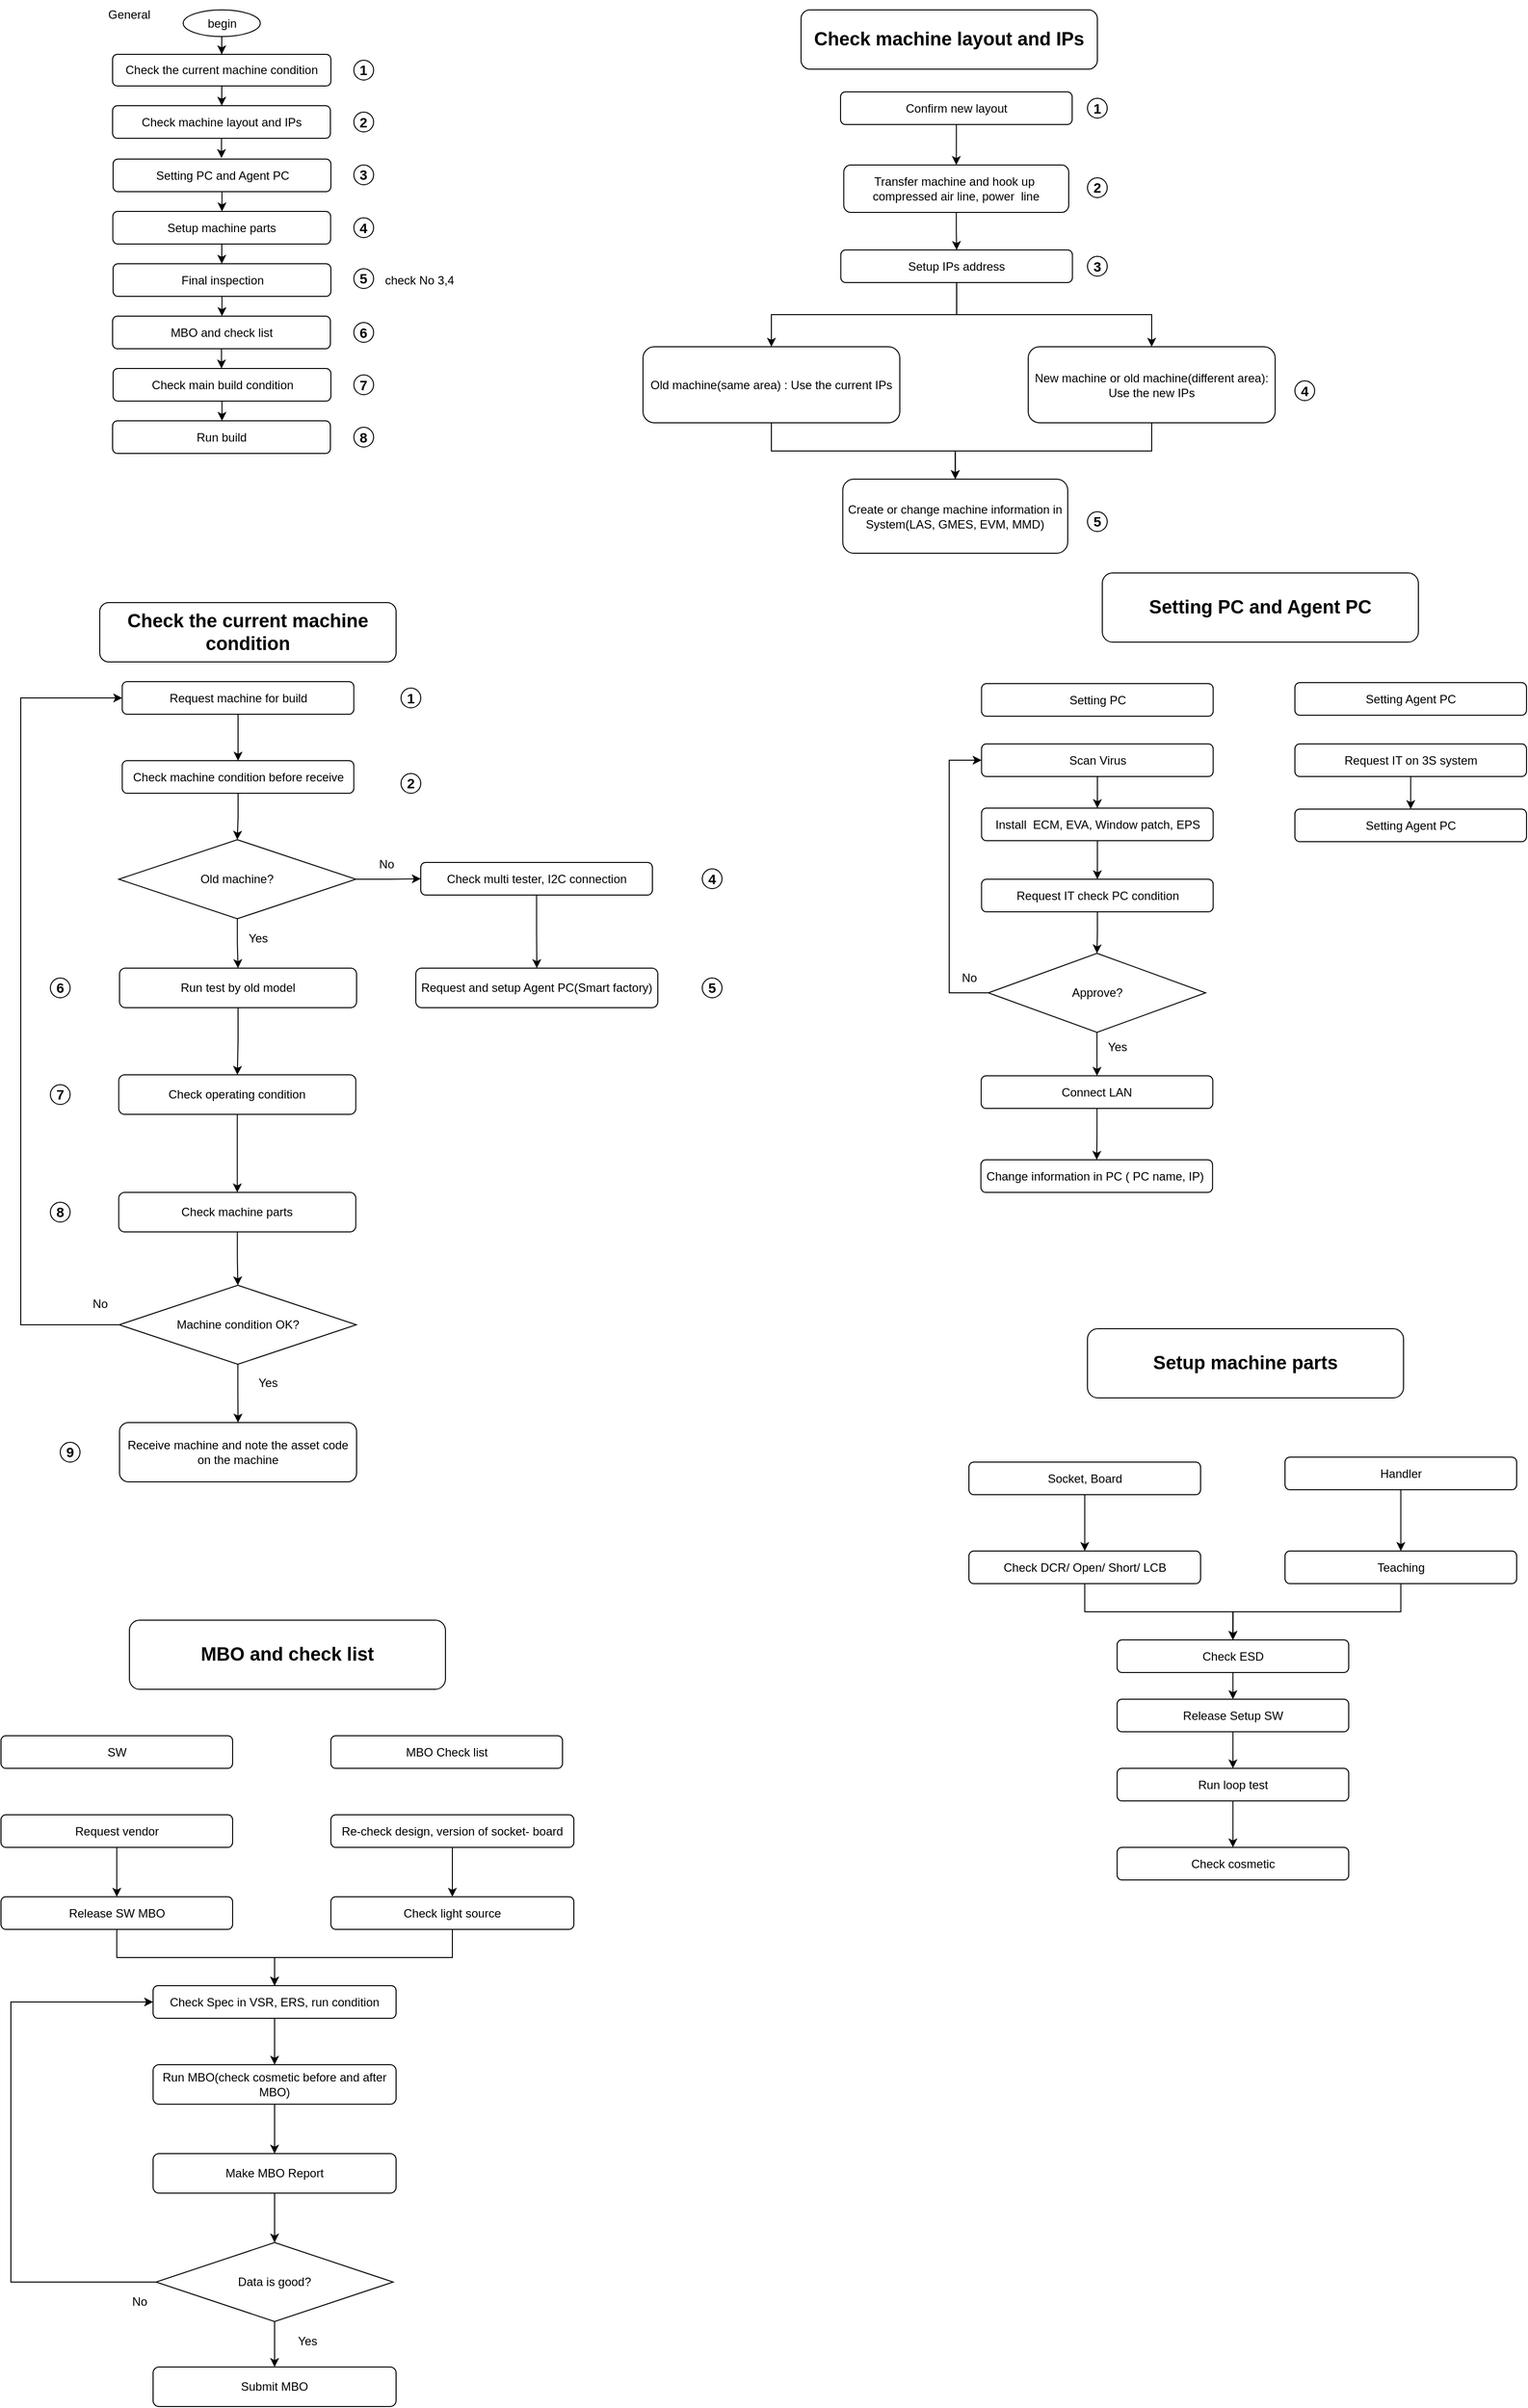 <mxfile version="20.3.2" type="github">
  <diagram id="tkx3C987YAY7q8ADnb0E" name="Page-1">
    <mxGraphModel dx="1184" dy="1762" grid="1" gridSize="10" guides="1" tooltips="1" connect="1" arrows="1" fold="1" page="1" pageScale="1" pageWidth="850" pageHeight="1100" math="0" shadow="0">
      <root>
        <mxCell id="0" />
        <mxCell id="1" parent="0" />
        <mxCell id="Ij5x_xL0lT77cKpvu-Io-1" value="" style="edgeStyle=orthogonalEdgeStyle;rounded=0;orthogonalLoop=1;jettySize=auto;html=1;" parent="1" source="Ij5x_xL0lT77cKpvu-Io-2" target="Ij5x_xL0lT77cKpvu-Io-4" edge="1">
          <mxGeometry relative="1" as="geometry" />
        </mxCell>
        <mxCell id="Ij5x_xL0lT77cKpvu-Io-2" value="begin" style="ellipse;whiteSpace=wrap;html=1;" parent="1" vertex="1">
          <mxGeometry x="184.5" width="78" height="27" as="geometry" />
        </mxCell>
        <mxCell id="Ij5x_xL0lT77cKpvu-Io-3" value="" style="edgeStyle=orthogonalEdgeStyle;rounded=0;orthogonalLoop=1;jettySize=auto;html=1;" parent="1" source="Ij5x_xL0lT77cKpvu-Io-4" target="Ij5x_xL0lT77cKpvu-Io-6" edge="1">
          <mxGeometry relative="1" as="geometry" />
        </mxCell>
        <mxCell id="Ij5x_xL0lT77cKpvu-Io-4" value="Check the current machine condition" style="rounded=1;whiteSpace=wrap;html=1;" parent="1" vertex="1">
          <mxGeometry x="113" y="45" width="221" height="32" as="geometry" />
        </mxCell>
        <mxCell id="Ij5x_xL0lT77cKpvu-Io-5" value="" style="edgeStyle=orthogonalEdgeStyle;rounded=0;orthogonalLoop=1;jettySize=auto;html=1;" parent="1" source="Ij5x_xL0lT77cKpvu-Io-6" edge="1">
          <mxGeometry relative="1" as="geometry">
            <mxPoint x="223.6" y="150" as="targetPoint" />
          </mxGeometry>
        </mxCell>
        <mxCell id="Ij5x_xL0lT77cKpvu-Io-6" value="Check machine layout and IPs" style="rounded=1;whiteSpace=wrap;html=1;" parent="1" vertex="1">
          <mxGeometry x="113" y="97" width="220.5" height="33" as="geometry" />
        </mxCell>
        <mxCell id="Ij5x_xL0lT77cKpvu-Io-9" value="" style="edgeStyle=orthogonalEdgeStyle;rounded=0;orthogonalLoop=1;jettySize=auto;html=1;" parent="1" source="Ij5x_xL0lT77cKpvu-Io-10" target="Ij5x_xL0lT77cKpvu-Io-12" edge="1">
          <mxGeometry relative="1" as="geometry" />
        </mxCell>
        <mxCell id="Ij5x_xL0lT77cKpvu-Io-10" value="Setting PC and Agent PC" style="rounded=1;whiteSpace=wrap;html=1;" parent="1" vertex="1">
          <mxGeometry x="113.5" y="151" width="220.5" height="33" as="geometry" />
        </mxCell>
        <mxCell id="Ij5x_xL0lT77cKpvu-Io-11" value="" style="edgeStyle=orthogonalEdgeStyle;rounded=0;orthogonalLoop=1;jettySize=auto;html=1;" parent="1" source="Ij5x_xL0lT77cKpvu-Io-12" target="Ij5x_xL0lT77cKpvu-Io-14" edge="1">
          <mxGeometry relative="1" as="geometry" />
        </mxCell>
        <mxCell id="Ij5x_xL0lT77cKpvu-Io-12" value="Setup machine parts" style="rounded=1;whiteSpace=wrap;html=1;" parent="1" vertex="1">
          <mxGeometry x="113.25" y="204" width="220.5" height="33" as="geometry" />
        </mxCell>
        <mxCell id="Ij5x_xL0lT77cKpvu-Io-13" value="" style="edgeStyle=orthogonalEdgeStyle;rounded=0;orthogonalLoop=1;jettySize=auto;html=1;" parent="1" source="Ij5x_xL0lT77cKpvu-Io-14" target="Ij5x_xL0lT77cKpvu-Io-16" edge="1">
          <mxGeometry relative="1" as="geometry" />
        </mxCell>
        <mxCell id="Ij5x_xL0lT77cKpvu-Io-14" value="Final inspection" style="rounded=1;whiteSpace=wrap;html=1;" parent="1" vertex="1">
          <mxGeometry x="113.5" y="257" width="220.5" height="33" as="geometry" />
        </mxCell>
        <mxCell id="Ij5x_xL0lT77cKpvu-Io-15" value="" style="edgeStyle=orthogonalEdgeStyle;rounded=0;orthogonalLoop=1;jettySize=auto;html=1;" parent="1" source="Ij5x_xL0lT77cKpvu-Io-16" target="Ij5x_xL0lT77cKpvu-Io-18" edge="1">
          <mxGeometry relative="1" as="geometry" />
        </mxCell>
        <mxCell id="Ij5x_xL0lT77cKpvu-Io-16" value="MBO and check list" style="rounded=1;whiteSpace=wrap;html=1;" parent="1" vertex="1">
          <mxGeometry x="113" y="310" width="220.5" height="33" as="geometry" />
        </mxCell>
        <mxCell id="Ij5x_xL0lT77cKpvu-Io-17" value="" style="edgeStyle=orthogonalEdgeStyle;rounded=0;orthogonalLoop=1;jettySize=auto;html=1;" parent="1" source="Ij5x_xL0lT77cKpvu-Io-18" target="Ij5x_xL0lT77cKpvu-Io-19" edge="1">
          <mxGeometry relative="1" as="geometry" />
        </mxCell>
        <mxCell id="Ij5x_xL0lT77cKpvu-Io-18" value="Check main build condition" style="rounded=1;whiteSpace=wrap;html=1;" parent="1" vertex="1">
          <mxGeometry x="113.5" y="363" width="220.5" height="33" as="geometry" />
        </mxCell>
        <mxCell id="Ij5x_xL0lT77cKpvu-Io-19" value="Run build" style="rounded=1;whiteSpace=wrap;html=1;" parent="1" vertex="1">
          <mxGeometry x="113" y="416" width="220.5" height="33" as="geometry" />
        </mxCell>
        <mxCell id="Ij5x_xL0lT77cKpvu-Io-20" value="General" style="text;html=1;strokeColor=none;fillColor=none;align=center;verticalAlign=middle;whiteSpace=wrap;rounded=0;" parent="1" vertex="1">
          <mxGeometry x="100" y="-10" width="60" height="30" as="geometry" />
        </mxCell>
        <mxCell id="Ij5x_xL0lT77cKpvu-Io-21" value="&lt;b&gt;&lt;font style=&quot;font-size: 19px;&quot;&gt;Check machine layout and IPs&lt;/font&gt;&lt;/b&gt;" style="rounded=1;whiteSpace=wrap;html=1;" parent="1" vertex="1">
          <mxGeometry x="810" width="300" height="60" as="geometry" />
        </mxCell>
        <mxCell id="jUkNztIPjkWnS2XdJ5_e-2" value="" style="edgeStyle=orthogonalEdgeStyle;rounded=0;orthogonalLoop=1;jettySize=auto;html=1;" parent="1" source="Ij5x_xL0lT77cKpvu-Io-22" target="Ij5x_xL0lT77cKpvu-Io-32" edge="1">
          <mxGeometry relative="1" as="geometry" />
        </mxCell>
        <mxCell id="Ij5x_xL0lT77cKpvu-Io-22" value="Confirm new layout" style="rounded=1;whiteSpace=wrap;html=1;" parent="1" vertex="1">
          <mxGeometry x="850" y="83" width="234.5" height="33" as="geometry" />
        </mxCell>
        <mxCell id="jUkNztIPjkWnS2XdJ5_e-5" style="edgeStyle=orthogonalEdgeStyle;rounded=0;orthogonalLoop=1;jettySize=auto;html=1;" parent="1" source="Ij5x_xL0lT77cKpvu-Io-24" target="Ij5x_xL0lT77cKpvu-Io-26" edge="1">
          <mxGeometry relative="1" as="geometry" />
        </mxCell>
        <mxCell id="jUkNztIPjkWnS2XdJ5_e-6" style="edgeStyle=orthogonalEdgeStyle;rounded=0;orthogonalLoop=1;jettySize=auto;html=1;entryX=0.5;entryY=0;entryDx=0;entryDy=0;" parent="1" source="Ij5x_xL0lT77cKpvu-Io-24" target="Ij5x_xL0lT77cKpvu-Io-27" edge="1">
          <mxGeometry relative="1" as="geometry" />
        </mxCell>
        <mxCell id="Ij5x_xL0lT77cKpvu-Io-24" value="Setup IPs address" style="rounded=1;whiteSpace=wrap;html=1;" parent="1" vertex="1">
          <mxGeometry x="850.25" y="243" width="234.5" height="33" as="geometry" />
        </mxCell>
        <mxCell id="jUkNztIPjkWnS2XdJ5_e-8" style="edgeStyle=orthogonalEdgeStyle;rounded=0;orthogonalLoop=1;jettySize=auto;html=1;entryX=0.5;entryY=0;entryDx=0;entryDy=0;" parent="1" source="Ij5x_xL0lT77cKpvu-Io-26" target="Ij5x_xL0lT77cKpvu-Io-42" edge="1">
          <mxGeometry relative="1" as="geometry" />
        </mxCell>
        <mxCell id="Ij5x_xL0lT77cKpvu-Io-26" value="Old machine(same area) : Use the current IPs" style="rounded=1;whiteSpace=wrap;html=1;" parent="1" vertex="1">
          <mxGeometry x="650" y="341" width="260" height="77" as="geometry" />
        </mxCell>
        <mxCell id="jUkNztIPjkWnS2XdJ5_e-9" style="edgeStyle=orthogonalEdgeStyle;rounded=0;orthogonalLoop=1;jettySize=auto;html=1;" parent="1" source="Ij5x_xL0lT77cKpvu-Io-27" target="Ij5x_xL0lT77cKpvu-Io-42" edge="1">
          <mxGeometry relative="1" as="geometry" />
        </mxCell>
        <mxCell id="Ij5x_xL0lT77cKpvu-Io-27" value="New machine or old machine(different area):&lt;br&gt;Use the new IPs" style="rounded=1;whiteSpace=wrap;html=1;" parent="1" vertex="1">
          <mxGeometry x="1040" y="341" width="250" height="77" as="geometry" />
        </mxCell>
        <mxCell id="jUkNztIPjkWnS2XdJ5_e-3" value="" style="edgeStyle=orthogonalEdgeStyle;rounded=0;orthogonalLoop=1;jettySize=auto;html=1;" parent="1" source="Ij5x_xL0lT77cKpvu-Io-32" target="Ij5x_xL0lT77cKpvu-Io-24" edge="1">
          <mxGeometry relative="1" as="geometry" />
        </mxCell>
        <mxCell id="Ij5x_xL0lT77cKpvu-Io-32" value="Transfer machine and hook up&amp;nbsp; compressed air line, power&amp;nbsp; line" style="rounded=1;whiteSpace=wrap;html=1;" parent="1" vertex="1">
          <mxGeometry x="853.25" y="157" width="227.75" height="48" as="geometry" />
        </mxCell>
        <mxCell id="Ij5x_xL0lT77cKpvu-Io-42" value="Create or change machine information in System(LAS, GMES, EVM, MMD)" style="rounded=1;whiteSpace=wrap;html=1;" parent="1" vertex="1">
          <mxGeometry x="852.25" y="475" width="227.75" height="75" as="geometry" />
        </mxCell>
        <mxCell id="jUkNztIPjkWnS2XdJ5_e-11" value="&lt;span style=&quot;font-size: 14px;&quot;&gt;&lt;b&gt;1&lt;/b&gt;&lt;/span&gt;" style="ellipse;whiteSpace=wrap;html=1;aspect=fixed;" parent="1" vertex="1">
          <mxGeometry x="1100" y="89.5" width="20" height="20" as="geometry" />
        </mxCell>
        <mxCell id="jUkNztIPjkWnS2XdJ5_e-12" value="&lt;b&gt;&lt;font style=&quot;font-size: 14px;&quot;&gt;2&lt;/font&gt;&lt;/b&gt;" style="ellipse;whiteSpace=wrap;html=1;aspect=fixed;" parent="1" vertex="1">
          <mxGeometry x="1100" y="170" width="20" height="20" as="geometry" />
        </mxCell>
        <mxCell id="jUkNztIPjkWnS2XdJ5_e-13" value="&lt;b&gt;&lt;font style=&quot;font-size: 14px;&quot;&gt;3&lt;/font&gt;&lt;/b&gt;" style="ellipse;whiteSpace=wrap;html=1;aspect=fixed;" parent="1" vertex="1">
          <mxGeometry x="1100" y="249.5" width="20" height="20" as="geometry" />
        </mxCell>
        <mxCell id="jUkNztIPjkWnS2XdJ5_e-15" value="&lt;b&gt;&lt;font style=&quot;font-size: 14px;&quot;&gt;5&lt;/font&gt;&lt;/b&gt;" style="ellipse;whiteSpace=wrap;html=1;aspect=fixed;" parent="1" vertex="1">
          <mxGeometry x="1100" y="508" width="20" height="20" as="geometry" />
        </mxCell>
        <mxCell id="jUkNztIPjkWnS2XdJ5_e-16" value="&lt;b&gt;&lt;font style=&quot;font-size: 14px;&quot;&gt;4&lt;/font&gt;&lt;/b&gt;" style="ellipse;whiteSpace=wrap;html=1;aspect=fixed;" parent="1" vertex="1">
          <mxGeometry x="1310" y="375.5" width="20" height="20" as="geometry" />
        </mxCell>
        <mxCell id="9_4sqERrTm9TSVRWzqGL-1" value="&lt;span style=&quot;font-size: 19px;&quot;&gt;&lt;b&gt;Check the current machine condition&lt;/b&gt;&lt;/span&gt;" style="rounded=1;whiteSpace=wrap;html=1;" vertex="1" parent="1">
          <mxGeometry x="100" y="600" width="300" height="60" as="geometry" />
        </mxCell>
        <mxCell id="9_4sqERrTm9TSVRWzqGL-4" style="edgeStyle=orthogonalEdgeStyle;rounded=0;orthogonalLoop=1;jettySize=auto;html=1;entryX=0.5;entryY=0;entryDx=0;entryDy=0;" edge="1" parent="1" source="9_4sqERrTm9TSVRWzqGL-2" target="9_4sqERrTm9TSVRWzqGL-3">
          <mxGeometry relative="1" as="geometry">
            <mxPoint x="240" y="830" as="targetPoint" />
          </mxGeometry>
        </mxCell>
        <mxCell id="9_4sqERrTm9TSVRWzqGL-2" value="Check machine condition before receive" style="rounded=1;whiteSpace=wrap;html=1;" vertex="1" parent="1">
          <mxGeometry x="122.75" y="760" width="234.5" height="33" as="geometry" />
        </mxCell>
        <mxCell id="9_4sqERrTm9TSVRWzqGL-8" value="" style="edgeStyle=orthogonalEdgeStyle;rounded=0;orthogonalLoop=1;jettySize=auto;html=1;" edge="1" parent="1" source="9_4sqERrTm9TSVRWzqGL-3" target="9_4sqERrTm9TSVRWzqGL-6">
          <mxGeometry relative="1" as="geometry" />
        </mxCell>
        <mxCell id="9_4sqERrTm9TSVRWzqGL-10" value="" style="edgeStyle=orthogonalEdgeStyle;rounded=0;orthogonalLoop=1;jettySize=auto;html=1;" edge="1" parent="1" source="9_4sqERrTm9TSVRWzqGL-3" target="9_4sqERrTm9TSVRWzqGL-5">
          <mxGeometry relative="1" as="geometry" />
        </mxCell>
        <mxCell id="9_4sqERrTm9TSVRWzqGL-3" value="Old machine?" style="rhombus;whiteSpace=wrap;html=1;" vertex="1" parent="1">
          <mxGeometry x="119.25" y="840" width="240" height="80" as="geometry" />
        </mxCell>
        <mxCell id="9_4sqERrTm9TSVRWzqGL-17" value="" style="edgeStyle=orthogonalEdgeStyle;rounded=0;orthogonalLoop=1;jettySize=auto;html=1;" edge="1" parent="1" source="9_4sqERrTm9TSVRWzqGL-5" target="9_4sqERrTm9TSVRWzqGL-13">
          <mxGeometry relative="1" as="geometry" />
        </mxCell>
        <mxCell id="9_4sqERrTm9TSVRWzqGL-5" value="Run test by old model" style="rounded=1;whiteSpace=wrap;html=1;" vertex="1" parent="1">
          <mxGeometry x="120" y="970" width="240" height="40" as="geometry" />
        </mxCell>
        <mxCell id="9_4sqERrTm9TSVRWzqGL-12" value="" style="edgeStyle=orthogonalEdgeStyle;rounded=0;orthogonalLoop=1;jettySize=auto;html=1;" edge="1" parent="1" source="9_4sqERrTm9TSVRWzqGL-6" target="9_4sqERrTm9TSVRWzqGL-7">
          <mxGeometry relative="1" as="geometry" />
        </mxCell>
        <mxCell id="9_4sqERrTm9TSVRWzqGL-6" value="Check multi tester, I2C connection" style="rounded=1;whiteSpace=wrap;html=1;" vertex="1" parent="1">
          <mxGeometry x="425" y="863" width="234.5" height="33" as="geometry" />
        </mxCell>
        <mxCell id="9_4sqERrTm9TSVRWzqGL-7" value="Request and setup Agent PC(Smart factory)" style="rounded=1;whiteSpace=wrap;html=1;" vertex="1" parent="1">
          <mxGeometry x="420" y="970" width="245" height="40" as="geometry" />
        </mxCell>
        <mxCell id="9_4sqERrTm9TSVRWzqGL-9" value="No" style="text;html=1;align=center;verticalAlign=middle;resizable=0;points=[];autosize=1;strokeColor=none;fillColor=none;" vertex="1" parent="1">
          <mxGeometry x="370" y="850" width="40" height="30" as="geometry" />
        </mxCell>
        <mxCell id="9_4sqERrTm9TSVRWzqGL-11" value="Yes" style="text;html=1;align=center;verticalAlign=middle;resizable=0;points=[];autosize=1;strokeColor=none;fillColor=none;" vertex="1" parent="1">
          <mxGeometry x="240" y="925" width="40" height="30" as="geometry" />
        </mxCell>
        <mxCell id="9_4sqERrTm9TSVRWzqGL-18" value="" style="edgeStyle=orthogonalEdgeStyle;rounded=0;orthogonalLoop=1;jettySize=auto;html=1;" edge="1" parent="1" source="9_4sqERrTm9TSVRWzqGL-13" target="9_4sqERrTm9TSVRWzqGL-14">
          <mxGeometry relative="1" as="geometry" />
        </mxCell>
        <mxCell id="9_4sqERrTm9TSVRWzqGL-13" value="Check operating condition" style="rounded=1;whiteSpace=wrap;html=1;" vertex="1" parent="1">
          <mxGeometry x="119.25" y="1078" width="240" height="40" as="geometry" />
        </mxCell>
        <mxCell id="9_4sqERrTm9TSVRWzqGL-19" value="" style="edgeStyle=orthogonalEdgeStyle;rounded=0;orthogonalLoop=1;jettySize=auto;html=1;" edge="1" parent="1" source="9_4sqERrTm9TSVRWzqGL-14" target="9_4sqERrTm9TSVRWzqGL-16">
          <mxGeometry relative="1" as="geometry" />
        </mxCell>
        <mxCell id="9_4sqERrTm9TSVRWzqGL-14" value="Check machine parts" style="rounded=1;whiteSpace=wrap;html=1;" vertex="1" parent="1">
          <mxGeometry x="119.25" y="1197" width="240" height="40" as="geometry" />
        </mxCell>
        <mxCell id="9_4sqERrTm9TSVRWzqGL-15" value="Receive machine and note the asset code on the machine" style="rounded=1;whiteSpace=wrap;html=1;" vertex="1" parent="1">
          <mxGeometry x="120" y="1430" width="240" height="60" as="geometry" />
        </mxCell>
        <mxCell id="9_4sqERrTm9TSVRWzqGL-20" value="" style="edgeStyle=orthogonalEdgeStyle;rounded=0;orthogonalLoop=1;jettySize=auto;html=1;" edge="1" parent="1" source="9_4sqERrTm9TSVRWzqGL-16" target="9_4sqERrTm9TSVRWzqGL-15">
          <mxGeometry relative="1" as="geometry" />
        </mxCell>
        <mxCell id="9_4sqERrTm9TSVRWzqGL-25" style="edgeStyle=orthogonalEdgeStyle;rounded=0;orthogonalLoop=1;jettySize=auto;html=1;entryX=0;entryY=0.5;entryDx=0;entryDy=0;" edge="1" parent="1" source="9_4sqERrTm9TSVRWzqGL-16" target="9_4sqERrTm9TSVRWzqGL-21">
          <mxGeometry relative="1" as="geometry">
            <Array as="points">
              <mxPoint x="20" y="1331" />
              <mxPoint x="20" y="697" />
            </Array>
          </mxGeometry>
        </mxCell>
        <mxCell id="9_4sqERrTm9TSVRWzqGL-16" value="Machine condition OK?" style="rhombus;whiteSpace=wrap;html=1;" vertex="1" parent="1">
          <mxGeometry x="119.75" y="1291" width="240" height="80" as="geometry" />
        </mxCell>
        <mxCell id="9_4sqERrTm9TSVRWzqGL-22" value="" style="edgeStyle=orthogonalEdgeStyle;rounded=0;orthogonalLoop=1;jettySize=auto;html=1;" edge="1" parent="1" source="9_4sqERrTm9TSVRWzqGL-21" target="9_4sqERrTm9TSVRWzqGL-2">
          <mxGeometry relative="1" as="geometry" />
        </mxCell>
        <mxCell id="9_4sqERrTm9TSVRWzqGL-21" value="Request machine for build" style="rounded=1;whiteSpace=wrap;html=1;" vertex="1" parent="1">
          <mxGeometry x="122.75" y="680" width="234.5" height="33" as="geometry" />
        </mxCell>
        <mxCell id="9_4sqERrTm9TSVRWzqGL-26" value="No" style="text;html=1;align=center;verticalAlign=middle;resizable=0;points=[];autosize=1;strokeColor=none;fillColor=none;" vertex="1" parent="1">
          <mxGeometry x="80" y="1295" width="40" height="30" as="geometry" />
        </mxCell>
        <mxCell id="9_4sqERrTm9TSVRWzqGL-27" value="Yes" style="text;html=1;align=center;verticalAlign=middle;resizable=0;points=[];autosize=1;strokeColor=none;fillColor=none;" vertex="1" parent="1">
          <mxGeometry x="250" y="1375" width="40" height="30" as="geometry" />
        </mxCell>
        <mxCell id="9_4sqERrTm9TSVRWzqGL-28" value="&lt;span style=&quot;font-size: 14px;&quot;&gt;&lt;b&gt;1&lt;/b&gt;&lt;/span&gt;" style="ellipse;whiteSpace=wrap;html=1;aspect=fixed;" vertex="1" parent="1">
          <mxGeometry x="405" y="686.5" width="20" height="20" as="geometry" />
        </mxCell>
        <mxCell id="9_4sqERrTm9TSVRWzqGL-29" value="&lt;b&gt;&lt;font style=&quot;font-size: 14px;&quot;&gt;2&lt;/font&gt;&lt;/b&gt;" style="ellipse;whiteSpace=wrap;html=1;aspect=fixed;" vertex="1" parent="1">
          <mxGeometry x="405" y="773" width="20" height="20" as="geometry" />
        </mxCell>
        <mxCell id="9_4sqERrTm9TSVRWzqGL-30" value="&lt;b&gt;&lt;font style=&quot;font-size: 14px;&quot;&gt;6&lt;/font&gt;&lt;/b&gt;" style="ellipse;whiteSpace=wrap;html=1;aspect=fixed;" vertex="1" parent="1">
          <mxGeometry x="50" y="980" width="20" height="20" as="geometry" />
        </mxCell>
        <mxCell id="9_4sqERrTm9TSVRWzqGL-31" value="&lt;b&gt;&lt;font style=&quot;font-size: 14px;&quot;&gt;4&lt;/font&gt;&lt;/b&gt;" style="ellipse;whiteSpace=wrap;html=1;aspect=fixed;" vertex="1" parent="1">
          <mxGeometry x="710" y="869.5" width="20" height="20" as="geometry" />
        </mxCell>
        <mxCell id="9_4sqERrTm9TSVRWzqGL-32" value="&lt;b&gt;&lt;font style=&quot;font-size: 14px;&quot;&gt;5&lt;/font&gt;&lt;/b&gt;" style="ellipse;whiteSpace=wrap;html=1;aspect=fixed;" vertex="1" parent="1">
          <mxGeometry x="710" y="980" width="20" height="20" as="geometry" />
        </mxCell>
        <mxCell id="9_4sqERrTm9TSVRWzqGL-33" value="&lt;b&gt;&lt;font style=&quot;font-size: 14px;&quot;&gt;9&lt;/font&gt;&lt;/b&gt;" style="ellipse;whiteSpace=wrap;html=1;aspect=fixed;" vertex="1" parent="1">
          <mxGeometry x="60" y="1450" width="20" height="20" as="geometry" />
        </mxCell>
        <mxCell id="9_4sqERrTm9TSVRWzqGL-34" value="&lt;b&gt;&lt;font style=&quot;font-size: 14px;&quot;&gt;7&lt;/font&gt;&lt;/b&gt;" style="ellipse;whiteSpace=wrap;html=1;aspect=fixed;" vertex="1" parent="1">
          <mxGeometry x="50" y="1088" width="20" height="20" as="geometry" />
        </mxCell>
        <mxCell id="9_4sqERrTm9TSVRWzqGL-35" value="&lt;b&gt;&lt;font style=&quot;font-size: 14px;&quot;&gt;8&lt;/font&gt;&lt;/b&gt;" style="ellipse;whiteSpace=wrap;html=1;aspect=fixed;" vertex="1" parent="1">
          <mxGeometry x="50" y="1207" width="20" height="20" as="geometry" />
        </mxCell>
        <mxCell id="9_4sqERrTm9TSVRWzqGL-36" value="&lt;span style=&quot;font-size: 19px;&quot;&gt;&lt;b&gt;Setting PC and Agent PC&lt;/b&gt;&lt;/span&gt;" style="rounded=1;whiteSpace=wrap;html=1;" vertex="1" parent="1">
          <mxGeometry x="1115" y="570" width="320" height="70" as="geometry" />
        </mxCell>
        <mxCell id="9_4sqERrTm9TSVRWzqGL-52" value="" style="edgeStyle=orthogonalEdgeStyle;rounded=0;orthogonalLoop=1;jettySize=auto;html=1;entryX=0.5;entryY=0;entryDx=0;entryDy=0;" edge="1" parent="1" source="9_4sqERrTm9TSVRWzqGL-37" target="9_4sqERrTm9TSVRWzqGL-38">
          <mxGeometry relative="1" as="geometry" />
        </mxCell>
        <mxCell id="9_4sqERrTm9TSVRWzqGL-37" value="Scan Virus" style="rounded=1;whiteSpace=wrap;html=1;" vertex="1" parent="1">
          <mxGeometry x="992.75" y="743" width="234.5" height="33" as="geometry" />
        </mxCell>
        <mxCell id="9_4sqERrTm9TSVRWzqGL-53" value="" style="edgeStyle=orthogonalEdgeStyle;rounded=0;orthogonalLoop=1;jettySize=auto;html=1;entryX=0.5;entryY=0;entryDx=0;entryDy=0;" edge="1" parent="1" source="9_4sqERrTm9TSVRWzqGL-38" target="9_4sqERrTm9TSVRWzqGL-39">
          <mxGeometry relative="1" as="geometry" />
        </mxCell>
        <mxCell id="9_4sqERrTm9TSVRWzqGL-38" value="Install&amp;nbsp; ECM, EVA, Window patch, EPS" style="rounded=1;whiteSpace=wrap;html=1;" vertex="1" parent="1">
          <mxGeometry x="992.75" y="808" width="234.5" height="33" as="geometry" />
        </mxCell>
        <mxCell id="9_4sqERrTm9TSVRWzqGL-54" value="" style="edgeStyle=orthogonalEdgeStyle;rounded=0;orthogonalLoop=1;jettySize=auto;html=1;" edge="1" parent="1" source="9_4sqERrTm9TSVRWzqGL-39" target="9_4sqERrTm9TSVRWzqGL-40">
          <mxGeometry relative="1" as="geometry" />
        </mxCell>
        <mxCell id="9_4sqERrTm9TSVRWzqGL-39" value="Request IT check PC condition" style="rounded=1;whiteSpace=wrap;html=1;" vertex="1" parent="1">
          <mxGeometry x="992.75" y="880" width="234.5" height="33" as="geometry" />
        </mxCell>
        <mxCell id="9_4sqERrTm9TSVRWzqGL-55" value="" style="edgeStyle=orthogonalEdgeStyle;rounded=0;orthogonalLoop=1;jettySize=auto;html=1;" edge="1" parent="1" source="9_4sqERrTm9TSVRWzqGL-40" target="9_4sqERrTm9TSVRWzqGL-42">
          <mxGeometry relative="1" as="geometry" />
        </mxCell>
        <mxCell id="9_4sqERrTm9TSVRWzqGL-57" style="edgeStyle=orthogonalEdgeStyle;rounded=0;orthogonalLoop=1;jettySize=auto;html=1;entryX=0;entryY=0.5;entryDx=0;entryDy=0;" edge="1" parent="1" source="9_4sqERrTm9TSVRWzqGL-40" target="9_4sqERrTm9TSVRWzqGL-37">
          <mxGeometry relative="1" as="geometry">
            <Array as="points">
              <mxPoint x="960" y="995" />
              <mxPoint x="960" y="760" />
            </Array>
          </mxGeometry>
        </mxCell>
        <mxCell id="9_4sqERrTm9TSVRWzqGL-40" value="Approve?" style="rhombus;whiteSpace=wrap;html=1;" vertex="1" parent="1">
          <mxGeometry x="999.63" y="955" width="220" height="80" as="geometry" />
        </mxCell>
        <mxCell id="9_4sqERrTm9TSVRWzqGL-56" value="" style="edgeStyle=orthogonalEdgeStyle;rounded=0;orthogonalLoop=1;jettySize=auto;html=1;" edge="1" parent="1" source="9_4sqERrTm9TSVRWzqGL-42" target="9_4sqERrTm9TSVRWzqGL-43">
          <mxGeometry relative="1" as="geometry" />
        </mxCell>
        <mxCell id="9_4sqERrTm9TSVRWzqGL-42" value="Connect LAN" style="rounded=1;whiteSpace=wrap;html=1;" vertex="1" parent="1">
          <mxGeometry x="992.38" y="1079" width="234.5" height="33" as="geometry" />
        </mxCell>
        <mxCell id="9_4sqERrTm9TSVRWzqGL-43" value="Change information in PC ( PC name, IP)&amp;nbsp;" style="rounded=1;whiteSpace=wrap;html=1;" vertex="1" parent="1">
          <mxGeometry x="992.13" y="1164" width="234.5" height="33" as="geometry" />
        </mxCell>
        <mxCell id="9_4sqERrTm9TSVRWzqGL-50" value="" style="edgeStyle=orthogonalEdgeStyle;rounded=0;orthogonalLoop=1;jettySize=auto;html=1;" edge="1" parent="1" source="9_4sqERrTm9TSVRWzqGL-44" target="9_4sqERrTm9TSVRWzqGL-47">
          <mxGeometry relative="1" as="geometry" />
        </mxCell>
        <mxCell id="9_4sqERrTm9TSVRWzqGL-44" value="Request IT on 3S system" style="rounded=1;whiteSpace=wrap;html=1;" vertex="1" parent="1">
          <mxGeometry x="1310" y="743" width="234.5" height="33" as="geometry" />
        </mxCell>
        <mxCell id="9_4sqERrTm9TSVRWzqGL-45" value="Setting PC" style="rounded=1;whiteSpace=wrap;html=1;" vertex="1" parent="1">
          <mxGeometry x="992.75" y="682" width="234.5" height="33" as="geometry" />
        </mxCell>
        <mxCell id="9_4sqERrTm9TSVRWzqGL-46" value="Setting Agent PC" style="rounded=1;whiteSpace=wrap;html=1;" vertex="1" parent="1">
          <mxGeometry x="1310" y="681" width="234.5" height="33" as="geometry" />
        </mxCell>
        <mxCell id="9_4sqERrTm9TSVRWzqGL-47" value="Setting Agent PC" style="rounded=1;whiteSpace=wrap;html=1;" vertex="1" parent="1">
          <mxGeometry x="1310" y="809" width="234.5" height="33" as="geometry" />
        </mxCell>
        <mxCell id="9_4sqERrTm9TSVRWzqGL-58" value="Yes" style="text;html=1;align=center;verticalAlign=middle;resizable=0;points=[];autosize=1;strokeColor=none;fillColor=none;" vertex="1" parent="1">
          <mxGeometry x="1110" y="1035" width="40" height="30" as="geometry" />
        </mxCell>
        <mxCell id="9_4sqERrTm9TSVRWzqGL-59" value="No" style="text;html=1;align=center;verticalAlign=middle;resizable=0;points=[];autosize=1;strokeColor=none;fillColor=none;" vertex="1" parent="1">
          <mxGeometry x="960" y="965" width="40" height="30" as="geometry" />
        </mxCell>
        <mxCell id="9_4sqERrTm9TSVRWzqGL-60" value="&lt;span style=&quot;font-size: 19px;&quot;&gt;&lt;b&gt;Setup machine parts&lt;/b&gt;&lt;/span&gt;" style="rounded=1;whiteSpace=wrap;html=1;" vertex="1" parent="1">
          <mxGeometry x="1100" y="1335" width="320" height="70" as="geometry" />
        </mxCell>
        <mxCell id="9_4sqERrTm9TSVRWzqGL-68" value="" style="edgeStyle=orthogonalEdgeStyle;rounded=0;orthogonalLoop=1;jettySize=auto;html=1;" edge="1" parent="1" source="9_4sqERrTm9TSVRWzqGL-61" target="9_4sqERrTm9TSVRWzqGL-63">
          <mxGeometry relative="1" as="geometry" />
        </mxCell>
        <mxCell id="9_4sqERrTm9TSVRWzqGL-61" value="Socket, Board" style="rounded=1;whiteSpace=wrap;html=1;" vertex="1" parent="1">
          <mxGeometry x="980" y="1470" width="234.5" height="33" as="geometry" />
        </mxCell>
        <mxCell id="9_4sqERrTm9TSVRWzqGL-69" value="" style="edgeStyle=orthogonalEdgeStyle;rounded=0;orthogonalLoop=1;jettySize=auto;html=1;" edge="1" parent="1" source="9_4sqERrTm9TSVRWzqGL-62" target="9_4sqERrTm9TSVRWzqGL-64">
          <mxGeometry relative="1" as="geometry" />
        </mxCell>
        <mxCell id="9_4sqERrTm9TSVRWzqGL-62" value="Handler" style="rounded=1;whiteSpace=wrap;html=1;" vertex="1" parent="1">
          <mxGeometry x="1300" y="1465" width="234.5" height="33" as="geometry" />
        </mxCell>
        <mxCell id="9_4sqERrTm9TSVRWzqGL-70" style="edgeStyle=orthogonalEdgeStyle;rounded=0;orthogonalLoop=1;jettySize=auto;html=1;entryX=0.5;entryY=0;entryDx=0;entryDy=0;" edge="1" parent="1" source="9_4sqERrTm9TSVRWzqGL-63" target="9_4sqERrTm9TSVRWzqGL-65">
          <mxGeometry relative="1" as="geometry" />
        </mxCell>
        <mxCell id="9_4sqERrTm9TSVRWzqGL-63" value="Check DCR/ Open/ Short/ LCB" style="rounded=1;whiteSpace=wrap;html=1;" vertex="1" parent="1">
          <mxGeometry x="980" y="1560" width="234.5" height="33" as="geometry" />
        </mxCell>
        <mxCell id="9_4sqERrTm9TSVRWzqGL-71" style="edgeStyle=orthogonalEdgeStyle;rounded=0;orthogonalLoop=1;jettySize=auto;html=1;entryX=0.5;entryY=0;entryDx=0;entryDy=0;" edge="1" parent="1" source="9_4sqERrTm9TSVRWzqGL-64" target="9_4sqERrTm9TSVRWzqGL-65">
          <mxGeometry relative="1" as="geometry" />
        </mxCell>
        <mxCell id="9_4sqERrTm9TSVRWzqGL-64" value="Teaching" style="rounded=1;whiteSpace=wrap;html=1;" vertex="1" parent="1">
          <mxGeometry x="1300" y="1560" width="234.5" height="33" as="geometry" />
        </mxCell>
        <mxCell id="9_4sqERrTm9TSVRWzqGL-75" value="" style="edgeStyle=orthogonalEdgeStyle;rounded=0;orthogonalLoop=1;jettySize=auto;html=1;" edge="1" parent="1" source="9_4sqERrTm9TSVRWzqGL-65" target="9_4sqERrTm9TSVRWzqGL-74">
          <mxGeometry relative="1" as="geometry" />
        </mxCell>
        <mxCell id="9_4sqERrTm9TSVRWzqGL-65" value="Check ESD" style="rounded=1;whiteSpace=wrap;html=1;" vertex="1" parent="1">
          <mxGeometry x="1130" y="1650" width="234.5" height="33" as="geometry" />
        </mxCell>
        <mxCell id="9_4sqERrTm9TSVRWzqGL-66" value="Check cosmetic" style="rounded=1;whiteSpace=wrap;html=1;" vertex="1" parent="1">
          <mxGeometry x="1130" y="1860" width="234.5" height="33" as="geometry" />
        </mxCell>
        <mxCell id="9_4sqERrTm9TSVRWzqGL-73" value="" style="edgeStyle=orthogonalEdgeStyle;rounded=0;orthogonalLoop=1;jettySize=auto;html=1;" edge="1" parent="1" source="9_4sqERrTm9TSVRWzqGL-67" target="9_4sqERrTm9TSVRWzqGL-66">
          <mxGeometry relative="1" as="geometry" />
        </mxCell>
        <mxCell id="9_4sqERrTm9TSVRWzqGL-67" value="Run loop test" style="rounded=1;whiteSpace=wrap;html=1;" vertex="1" parent="1">
          <mxGeometry x="1130" y="1780" width="234.5" height="33" as="geometry" />
        </mxCell>
        <mxCell id="9_4sqERrTm9TSVRWzqGL-76" value="" style="edgeStyle=orthogonalEdgeStyle;rounded=0;orthogonalLoop=1;jettySize=auto;html=1;" edge="1" parent="1" source="9_4sqERrTm9TSVRWzqGL-74" target="9_4sqERrTm9TSVRWzqGL-67">
          <mxGeometry relative="1" as="geometry" />
        </mxCell>
        <mxCell id="9_4sqERrTm9TSVRWzqGL-74" value="Release Setup SW" style="rounded=1;whiteSpace=wrap;html=1;" vertex="1" parent="1">
          <mxGeometry x="1130" y="1710" width="234.5" height="33" as="geometry" />
        </mxCell>
        <mxCell id="9_4sqERrTm9TSVRWzqGL-77" value="check No 3,4&amp;nbsp;" style="text;html=1;align=center;verticalAlign=middle;resizable=0;points=[];autosize=1;strokeColor=none;fillColor=none;" vertex="1" parent="1">
          <mxGeometry x="375" y="258.5" width="100" height="30" as="geometry" />
        </mxCell>
        <mxCell id="9_4sqERrTm9TSVRWzqGL-78" value="&lt;span style=&quot;font-size: 14px;&quot;&gt;&lt;b&gt;1&lt;/b&gt;&lt;/span&gt;" style="ellipse;whiteSpace=wrap;html=1;aspect=fixed;" vertex="1" parent="1">
          <mxGeometry x="357.25" y="51" width="20" height="20" as="geometry" />
        </mxCell>
        <mxCell id="9_4sqERrTm9TSVRWzqGL-79" value="&lt;span style=&quot;font-size: 14px;&quot;&gt;&lt;b&gt;2&lt;/b&gt;&lt;/span&gt;" style="ellipse;whiteSpace=wrap;html=1;aspect=fixed;" vertex="1" parent="1">
          <mxGeometry x="357.25" y="103.5" width="20" height="20" as="geometry" />
        </mxCell>
        <mxCell id="9_4sqERrTm9TSVRWzqGL-82" value="&lt;span style=&quot;font-size: 14px;&quot;&gt;&lt;b&gt;3&lt;/b&gt;&lt;/span&gt;" style="ellipse;whiteSpace=wrap;html=1;aspect=fixed;" vertex="1" parent="1">
          <mxGeometry x="357.25" y="157" width="20" height="20" as="geometry" />
        </mxCell>
        <mxCell id="9_4sqERrTm9TSVRWzqGL-83" value="&lt;span style=&quot;font-size: 14px;&quot;&gt;&lt;b&gt;4&lt;/b&gt;&lt;/span&gt;" style="ellipse;whiteSpace=wrap;html=1;aspect=fixed;" vertex="1" parent="1">
          <mxGeometry x="357.25" y="210.5" width="20" height="20" as="geometry" />
        </mxCell>
        <mxCell id="9_4sqERrTm9TSVRWzqGL-84" value="&lt;span style=&quot;font-size: 14px;&quot;&gt;&lt;b&gt;5&lt;/b&gt;&lt;/span&gt;" style="ellipse;whiteSpace=wrap;html=1;aspect=fixed;" vertex="1" parent="1">
          <mxGeometry x="357.25" y="262" width="20" height="20" as="geometry" />
        </mxCell>
        <mxCell id="9_4sqERrTm9TSVRWzqGL-85" value="&lt;span style=&quot;font-size: 14px;&quot;&gt;&lt;b&gt;6&lt;/b&gt;&lt;/span&gt;" style="ellipse;whiteSpace=wrap;html=1;aspect=fixed;" vertex="1" parent="1">
          <mxGeometry x="357.25" y="316.5" width="20" height="20" as="geometry" />
        </mxCell>
        <mxCell id="9_4sqERrTm9TSVRWzqGL-86" value="&lt;span style=&quot;font-size: 14px;&quot;&gt;&lt;b&gt;7&lt;/b&gt;&lt;/span&gt;" style="ellipse;whiteSpace=wrap;html=1;aspect=fixed;" vertex="1" parent="1">
          <mxGeometry x="357.25" y="369.5" width="20" height="20" as="geometry" />
        </mxCell>
        <mxCell id="9_4sqERrTm9TSVRWzqGL-87" value="&lt;span style=&quot;font-size: 14px;&quot;&gt;&lt;b&gt;8&lt;/b&gt;&lt;/span&gt;" style="ellipse;whiteSpace=wrap;html=1;aspect=fixed;" vertex="1" parent="1">
          <mxGeometry x="357.25" y="422.5" width="20" height="20" as="geometry" />
        </mxCell>
        <mxCell id="9_4sqERrTm9TSVRWzqGL-88" value="&lt;span style=&quot;font-size: 19px;&quot;&gt;&lt;b&gt;MBO and check list&lt;/b&gt;&lt;/span&gt;" style="rounded=1;whiteSpace=wrap;html=1;" vertex="1" parent="1">
          <mxGeometry x="130" y="1630" width="320" height="70" as="geometry" />
        </mxCell>
        <mxCell id="9_4sqERrTm9TSVRWzqGL-89" value="MBO Check list" style="rounded=1;whiteSpace=wrap;html=1;" vertex="1" parent="1">
          <mxGeometry x="334" y="1747" width="234.5" height="33" as="geometry" />
        </mxCell>
        <mxCell id="9_4sqERrTm9TSVRWzqGL-90" value="SW" style="rounded=1;whiteSpace=wrap;html=1;" vertex="1" parent="1">
          <mxGeometry y="1747" width="234.5" height="33" as="geometry" />
        </mxCell>
        <mxCell id="9_4sqERrTm9TSVRWzqGL-104" value="" style="edgeStyle=orthogonalEdgeStyle;rounded=0;orthogonalLoop=1;jettySize=auto;html=1;" edge="1" parent="1" source="9_4sqERrTm9TSVRWzqGL-91" target="9_4sqERrTm9TSVRWzqGL-93">
          <mxGeometry relative="1" as="geometry" />
        </mxCell>
        <mxCell id="9_4sqERrTm9TSVRWzqGL-91" value="Request vendor" style="rounded=1;whiteSpace=wrap;html=1;" vertex="1" parent="1">
          <mxGeometry y="1827" width="234.5" height="33" as="geometry" />
        </mxCell>
        <mxCell id="9_4sqERrTm9TSVRWzqGL-105" value="" style="edgeStyle=orthogonalEdgeStyle;rounded=0;orthogonalLoop=1;jettySize=auto;html=1;" edge="1" parent="1" source="9_4sqERrTm9TSVRWzqGL-92" target="9_4sqERrTm9TSVRWzqGL-94">
          <mxGeometry relative="1" as="geometry" />
        </mxCell>
        <mxCell id="9_4sqERrTm9TSVRWzqGL-92" value="Re-check design, version of socket- board" style="rounded=1;whiteSpace=wrap;html=1;" vertex="1" parent="1">
          <mxGeometry x="334" y="1827" width="246" height="33" as="geometry" />
        </mxCell>
        <mxCell id="9_4sqERrTm9TSVRWzqGL-106" style="edgeStyle=orthogonalEdgeStyle;rounded=0;orthogonalLoop=1;jettySize=auto;html=1;entryX=0.5;entryY=0;entryDx=0;entryDy=0;" edge="1" parent="1" source="9_4sqERrTm9TSVRWzqGL-93" target="9_4sqERrTm9TSVRWzqGL-95">
          <mxGeometry relative="1" as="geometry" />
        </mxCell>
        <mxCell id="9_4sqERrTm9TSVRWzqGL-93" value="Release SW MBO" style="rounded=1;whiteSpace=wrap;html=1;" vertex="1" parent="1">
          <mxGeometry y="1910" width="234.5" height="33" as="geometry" />
        </mxCell>
        <mxCell id="9_4sqERrTm9TSVRWzqGL-107" style="edgeStyle=orthogonalEdgeStyle;rounded=0;orthogonalLoop=1;jettySize=auto;html=1;" edge="1" parent="1" source="9_4sqERrTm9TSVRWzqGL-94" target="9_4sqERrTm9TSVRWzqGL-95">
          <mxGeometry relative="1" as="geometry" />
        </mxCell>
        <mxCell id="9_4sqERrTm9TSVRWzqGL-94" value="Check light source" style="rounded=1;whiteSpace=wrap;html=1;" vertex="1" parent="1">
          <mxGeometry x="334" y="1910" width="246" height="33" as="geometry" />
        </mxCell>
        <mxCell id="9_4sqERrTm9TSVRWzqGL-108" value="" style="edgeStyle=orthogonalEdgeStyle;rounded=0;orthogonalLoop=1;jettySize=auto;html=1;" edge="1" parent="1" source="9_4sqERrTm9TSVRWzqGL-95" target="9_4sqERrTm9TSVRWzqGL-99">
          <mxGeometry relative="1" as="geometry" />
        </mxCell>
        <mxCell id="9_4sqERrTm9TSVRWzqGL-95" value="Check Spec in VSR, ERS, run condition" style="rounded=1;whiteSpace=wrap;html=1;" vertex="1" parent="1">
          <mxGeometry x="154" y="2000" width="246" height="33" as="geometry" />
        </mxCell>
        <mxCell id="9_4sqERrTm9TSVRWzqGL-109" value="" style="edgeStyle=orthogonalEdgeStyle;rounded=0;orthogonalLoop=1;jettySize=auto;html=1;" edge="1" parent="1" source="9_4sqERrTm9TSVRWzqGL-99" target="9_4sqERrTm9TSVRWzqGL-100">
          <mxGeometry relative="1" as="geometry" />
        </mxCell>
        <mxCell id="9_4sqERrTm9TSVRWzqGL-99" value="Run MBO(check cosmetic before and after MBO)" style="rounded=1;whiteSpace=wrap;html=1;" vertex="1" parent="1">
          <mxGeometry x="154" y="2080" width="246" height="40" as="geometry" />
        </mxCell>
        <mxCell id="9_4sqERrTm9TSVRWzqGL-110" value="" style="edgeStyle=orthogonalEdgeStyle;rounded=0;orthogonalLoop=1;jettySize=auto;html=1;" edge="1" parent="1" source="9_4sqERrTm9TSVRWzqGL-100" target="9_4sqERrTm9TSVRWzqGL-101">
          <mxGeometry relative="1" as="geometry" />
        </mxCell>
        <mxCell id="9_4sqERrTm9TSVRWzqGL-100" value="Make MBO Report" style="rounded=1;whiteSpace=wrap;html=1;" vertex="1" parent="1">
          <mxGeometry x="154" y="2170" width="246" height="40" as="geometry" />
        </mxCell>
        <mxCell id="9_4sqERrTm9TSVRWzqGL-103" style="edgeStyle=orthogonalEdgeStyle;rounded=0;orthogonalLoop=1;jettySize=auto;html=1;entryX=0;entryY=0.5;entryDx=0;entryDy=0;" edge="1" parent="1" source="9_4sqERrTm9TSVRWzqGL-101" target="9_4sqERrTm9TSVRWzqGL-95">
          <mxGeometry relative="1" as="geometry">
            <Array as="points">
              <mxPoint x="10" y="2300" />
              <mxPoint x="10" y="2016" />
            </Array>
          </mxGeometry>
        </mxCell>
        <mxCell id="9_4sqERrTm9TSVRWzqGL-111" value="" style="edgeStyle=orthogonalEdgeStyle;rounded=0;orthogonalLoop=1;jettySize=auto;html=1;" edge="1" parent="1" source="9_4sqERrTm9TSVRWzqGL-101" target="9_4sqERrTm9TSVRWzqGL-102">
          <mxGeometry relative="1" as="geometry" />
        </mxCell>
        <mxCell id="9_4sqERrTm9TSVRWzqGL-101" value="Data is good?" style="rhombus;whiteSpace=wrap;html=1;" vertex="1" parent="1">
          <mxGeometry x="157" y="2260" width="240" height="80" as="geometry" />
        </mxCell>
        <mxCell id="9_4sqERrTm9TSVRWzqGL-102" value="Submit MBO" style="rounded=1;whiteSpace=wrap;html=1;" vertex="1" parent="1">
          <mxGeometry x="154" y="2386" width="246" height="40" as="geometry" />
        </mxCell>
        <mxCell id="9_4sqERrTm9TSVRWzqGL-112" value="No" style="text;html=1;align=center;verticalAlign=middle;resizable=0;points=[];autosize=1;strokeColor=none;fillColor=none;" vertex="1" parent="1">
          <mxGeometry x="120" y="2305" width="40" height="30" as="geometry" />
        </mxCell>
        <mxCell id="9_4sqERrTm9TSVRWzqGL-113" value="Yes" style="text;html=1;align=center;verticalAlign=middle;resizable=0;points=[];autosize=1;strokeColor=none;fillColor=none;" vertex="1" parent="1">
          <mxGeometry x="290" y="2345" width="40" height="30" as="geometry" />
        </mxCell>
      </root>
    </mxGraphModel>
  </diagram>
</mxfile>
